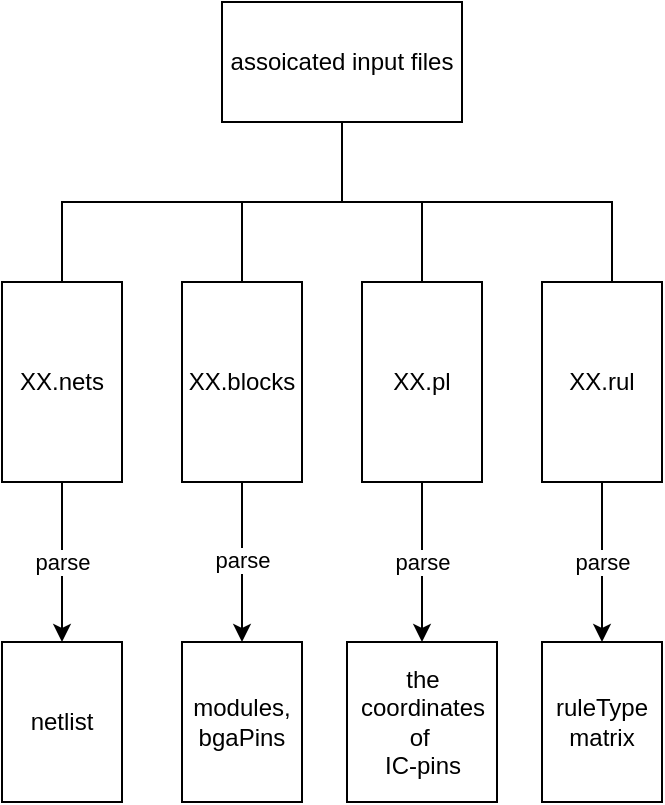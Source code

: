<mxfile version="24.8.4">
  <diagram id="prtHgNgQTEPvFCAcTncT" name="Page-1">
    <mxGraphModel dx="1213" dy="768" grid="0" gridSize="10" guides="1" tooltips="1" connect="1" arrows="1" fold="1" page="1" pageScale="1" pageWidth="827" pageHeight="1169" background="#ffffff" math="0" shadow="0">
      <root>
        <mxCell id="0" />
        <mxCell id="1" parent="0" />
        <mxCell id="bthAUTXFsCZ4JjLe4jeX-5" style="edgeStyle=orthogonalEdgeStyle;rounded=0;orthogonalLoop=1;jettySize=auto;html=1;endArrow=none;endFill=0;" edge="1" parent="1" source="bthAUTXFsCZ4JjLe4jeX-1" target="bthAUTXFsCZ4JjLe4jeX-2">
          <mxGeometry relative="1" as="geometry">
            <Array as="points">
              <mxPoint x="390" y="220" />
              <mxPoint x="250" y="220" />
            </Array>
          </mxGeometry>
        </mxCell>
        <mxCell id="bthAUTXFsCZ4JjLe4jeX-7" style="edgeStyle=orthogonalEdgeStyle;rounded=0;orthogonalLoop=1;jettySize=auto;html=1;entryX=0.5;entryY=0;entryDx=0;entryDy=0;endArrow=none;endFill=0;" edge="1" parent="1" source="bthAUTXFsCZ4JjLe4jeX-1" target="bthAUTXFsCZ4JjLe4jeX-6">
          <mxGeometry relative="1" as="geometry" />
        </mxCell>
        <mxCell id="bthAUTXFsCZ4JjLe4jeX-9" style="edgeStyle=orthogonalEdgeStyle;rounded=0;orthogonalLoop=1;jettySize=auto;html=1;endArrow=none;endFill=0;" edge="1" parent="1" source="bthAUTXFsCZ4JjLe4jeX-1" target="bthAUTXFsCZ4JjLe4jeX-8">
          <mxGeometry relative="1" as="geometry">
            <Array as="points">
              <mxPoint x="390" y="220" />
              <mxPoint x="430" y="220" />
            </Array>
          </mxGeometry>
        </mxCell>
        <mxCell id="bthAUTXFsCZ4JjLe4jeX-11" style="edgeStyle=orthogonalEdgeStyle;rounded=0;orthogonalLoop=1;jettySize=auto;html=1;entryX=0.5;entryY=0;entryDx=0;entryDy=0;endArrow=none;endFill=0;" edge="1" parent="1" source="bthAUTXFsCZ4JjLe4jeX-1" target="bthAUTXFsCZ4JjLe4jeX-10">
          <mxGeometry relative="1" as="geometry">
            <Array as="points">
              <mxPoint x="390" y="220" />
              <mxPoint x="525" y="220" />
            </Array>
          </mxGeometry>
        </mxCell>
        <mxCell id="bthAUTXFsCZ4JjLe4jeX-1" value="assoicated input files" style="rounded=0;whiteSpace=wrap;html=1;" vertex="1" parent="1">
          <mxGeometry x="330" y="120" width="120" height="60" as="geometry" />
        </mxCell>
        <mxCell id="bthAUTXFsCZ4JjLe4jeX-13" value="" style="edgeStyle=orthogonalEdgeStyle;rounded=0;orthogonalLoop=1;jettySize=auto;html=1;" edge="1" parent="1" source="bthAUTXFsCZ4JjLe4jeX-2" target="bthAUTXFsCZ4JjLe4jeX-12">
          <mxGeometry relative="1" as="geometry">
            <Array as="points">
              <mxPoint x="250" y="400" />
              <mxPoint x="250" y="400" />
            </Array>
          </mxGeometry>
        </mxCell>
        <mxCell id="bthAUTXFsCZ4JjLe4jeX-20" value="parse" style="edgeLabel;html=1;align=center;verticalAlign=middle;resizable=0;points=[];" vertex="1" connectable="0" parent="bthAUTXFsCZ4JjLe4jeX-13">
          <mxGeometry x="-0.108" y="4" relative="1" as="geometry">
            <mxPoint x="-4" y="4" as="offset" />
          </mxGeometry>
        </mxCell>
        <mxCell id="bthAUTXFsCZ4JjLe4jeX-2" value="XX.nets" style="rounded=0;whiteSpace=wrap;html=1;" vertex="1" parent="1">
          <mxGeometry x="220" y="260" width="60" height="100" as="geometry" />
        </mxCell>
        <mxCell id="bthAUTXFsCZ4JjLe4jeX-15" value="" style="edgeStyle=orthogonalEdgeStyle;rounded=0;orthogonalLoop=1;jettySize=auto;html=1;" edge="1" parent="1" source="bthAUTXFsCZ4JjLe4jeX-6" target="bthAUTXFsCZ4JjLe4jeX-14">
          <mxGeometry relative="1" as="geometry">
            <Array as="points">
              <mxPoint x="340" y="400" />
              <mxPoint x="340" y="400" />
            </Array>
          </mxGeometry>
        </mxCell>
        <mxCell id="bthAUTXFsCZ4JjLe4jeX-21" value="parse" style="edgeLabel;html=1;align=center;verticalAlign=middle;resizable=0;points=[];" vertex="1" connectable="0" parent="bthAUTXFsCZ4JjLe4jeX-15">
          <mxGeometry x="-0.033" relative="1" as="geometry">
            <mxPoint as="offset" />
          </mxGeometry>
        </mxCell>
        <mxCell id="bthAUTXFsCZ4JjLe4jeX-6" value="XX.blocks" style="rounded=0;whiteSpace=wrap;html=1;" vertex="1" parent="1">
          <mxGeometry x="310" y="260" width="60" height="100" as="geometry" />
        </mxCell>
        <mxCell id="bthAUTXFsCZ4JjLe4jeX-17" value="" style="edgeStyle=orthogonalEdgeStyle;rounded=0;orthogonalLoop=1;jettySize=auto;html=1;" edge="1" parent="1" source="bthAUTXFsCZ4JjLe4jeX-8" target="bthAUTXFsCZ4JjLe4jeX-16">
          <mxGeometry relative="1" as="geometry">
            <Array as="points">
              <mxPoint x="430" y="390" />
              <mxPoint x="430" y="390" />
            </Array>
          </mxGeometry>
        </mxCell>
        <mxCell id="bthAUTXFsCZ4JjLe4jeX-22" value="parse" style="edgeLabel;html=1;align=center;verticalAlign=middle;resizable=0;points=[];" vertex="1" connectable="0" parent="bthAUTXFsCZ4JjLe4jeX-17">
          <mxGeometry x="-0.233" y="4" relative="1" as="geometry">
            <mxPoint x="-4" y="9" as="offset" />
          </mxGeometry>
        </mxCell>
        <mxCell id="bthAUTXFsCZ4JjLe4jeX-8" value="XX.pl" style="rounded=0;whiteSpace=wrap;html=1;" vertex="1" parent="1">
          <mxGeometry x="400" y="260" width="60" height="100" as="geometry" />
        </mxCell>
        <mxCell id="bthAUTXFsCZ4JjLe4jeX-19" value="" style="edgeStyle=orthogonalEdgeStyle;rounded=0;orthogonalLoop=1;jettySize=auto;html=1;" edge="1" parent="1" source="bthAUTXFsCZ4JjLe4jeX-10" target="bthAUTXFsCZ4JjLe4jeX-18">
          <mxGeometry relative="1" as="geometry">
            <Array as="points">
              <mxPoint x="520" y="410" />
              <mxPoint x="520" y="410" />
            </Array>
          </mxGeometry>
        </mxCell>
        <mxCell id="bthAUTXFsCZ4JjLe4jeX-23" value="parse" style="edgeLabel;html=1;align=center;verticalAlign=middle;resizable=0;points=[];" vertex="1" connectable="0" parent="bthAUTXFsCZ4JjLe4jeX-19">
          <mxGeometry x="0.117" relative="1" as="geometry">
            <mxPoint y="-5" as="offset" />
          </mxGeometry>
        </mxCell>
        <mxCell id="bthAUTXFsCZ4JjLe4jeX-10" value="XX.rul" style="rounded=0;whiteSpace=wrap;html=1;" vertex="1" parent="1">
          <mxGeometry x="490" y="260" width="60" height="100" as="geometry" />
        </mxCell>
        <mxCell id="bthAUTXFsCZ4JjLe4jeX-12" value="netlist" style="rounded=0;whiteSpace=wrap;html=1;" vertex="1" parent="1">
          <mxGeometry x="220" y="440" width="60" height="80" as="geometry" />
        </mxCell>
        <mxCell id="bthAUTXFsCZ4JjLe4jeX-14" value="modules,&lt;div&gt;bgaPins&lt;/div&gt;" style="rounded=0;whiteSpace=wrap;html=1;" vertex="1" parent="1">
          <mxGeometry x="310" y="440" width="60" height="80" as="geometry" />
        </mxCell>
        <mxCell id="bthAUTXFsCZ4JjLe4jeX-16" value="the coordinates&lt;div&gt;of&amp;nbsp;&lt;/div&gt;&lt;div&gt;IC-pins&lt;/div&gt;" style="rounded=0;whiteSpace=wrap;html=1;" vertex="1" parent="1">
          <mxGeometry x="392.5" y="440" width="75" height="80" as="geometry" />
        </mxCell>
        <mxCell id="bthAUTXFsCZ4JjLe4jeX-18" value="ruleType&lt;div&gt;matrix&lt;/div&gt;" style="rounded=0;whiteSpace=wrap;html=1;" vertex="1" parent="1">
          <mxGeometry x="490" y="440" width="60" height="80" as="geometry" />
        </mxCell>
      </root>
    </mxGraphModel>
  </diagram>
</mxfile>
